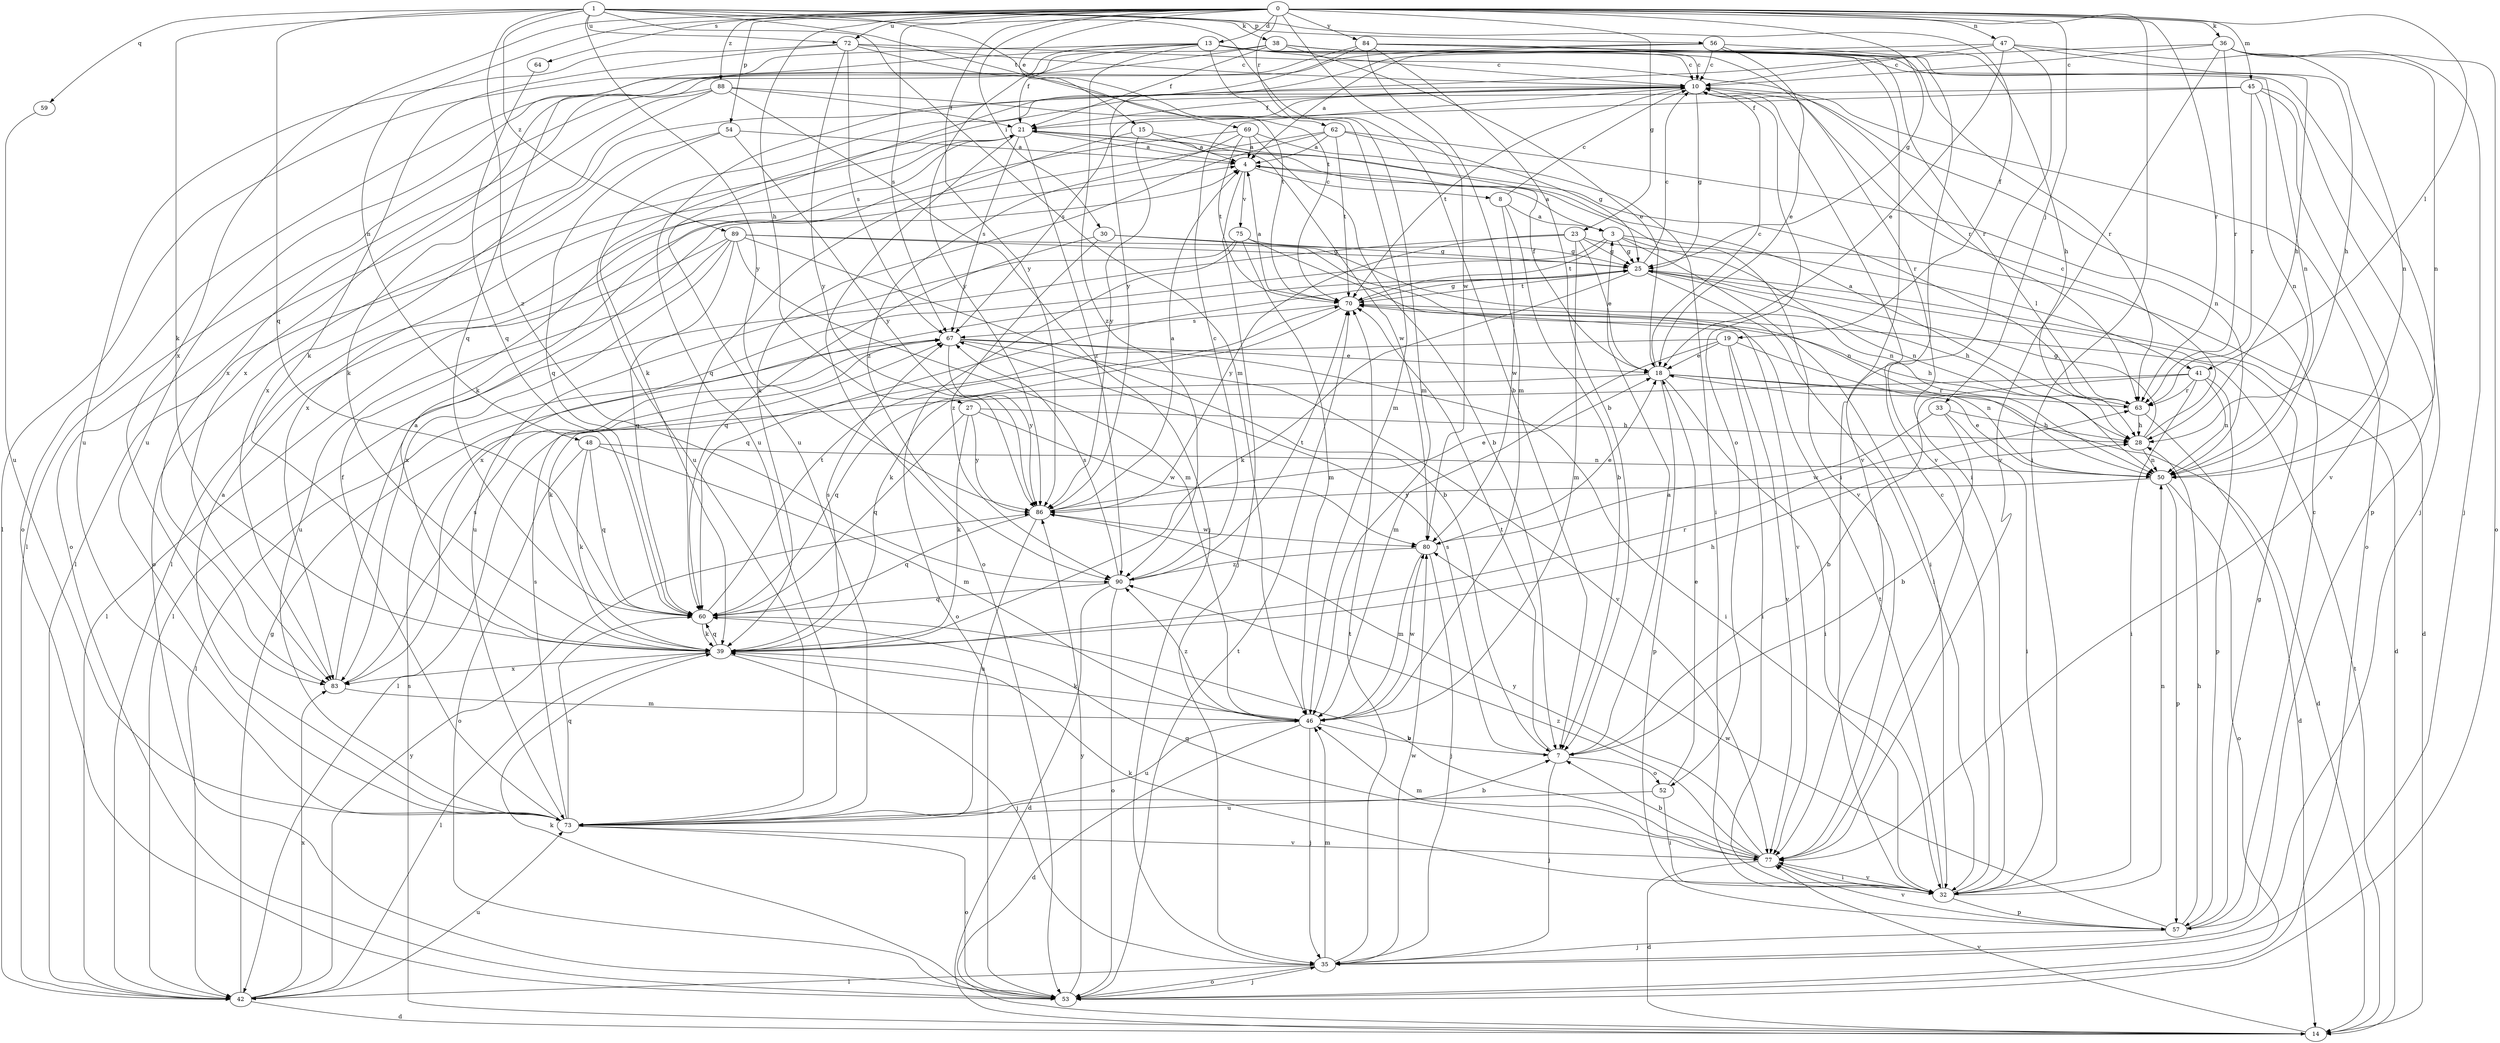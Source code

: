 strict digraph  {
0;
1;
3;
4;
7;
8;
10;
13;
14;
15;
18;
19;
21;
23;
25;
27;
28;
30;
32;
33;
35;
36;
38;
39;
41;
42;
45;
46;
47;
48;
50;
52;
53;
54;
56;
57;
59;
60;
62;
63;
64;
67;
69;
70;
72;
73;
75;
77;
80;
83;
84;
86;
88;
89;
90;
0 -> 13  [label=d];
0 -> 15  [label=e];
0 -> 23  [label=g];
0 -> 25  [label=g];
0 -> 27  [label=h];
0 -> 30  [label=i];
0 -> 32  [label=i];
0 -> 33  [label=j];
0 -> 36  [label=k];
0 -> 41  [label=l];
0 -> 45  [label=m];
0 -> 47  [label=n];
0 -> 48  [label=n];
0 -> 54  [label=p];
0 -> 62  [label=r];
0 -> 63  [label=r];
0 -> 64  [label=s];
0 -> 67  [label=s];
0 -> 72  [label=u];
0 -> 80  [label=w];
0 -> 83  [label=x];
0 -> 84  [label=y];
0 -> 86  [label=y];
0 -> 88  [label=z];
1 -> 7  [label=b];
1 -> 19  [label=f];
1 -> 38  [label=k];
1 -> 39  [label=k];
1 -> 46  [label=m];
1 -> 56  [label=p];
1 -> 59  [label=q];
1 -> 60  [label=q];
1 -> 69  [label=t];
1 -> 70  [label=t];
1 -> 72  [label=u];
1 -> 86  [label=y];
1 -> 89  [label=z];
1 -> 90  [label=z];
3 -> 25  [label=g];
3 -> 32  [label=i];
3 -> 41  [label=l];
3 -> 50  [label=n];
3 -> 70  [label=t];
3 -> 83  [label=x];
4 -> 3  [label=a];
4 -> 8  [label=c];
4 -> 35  [label=j];
4 -> 75  [label=v];
7 -> 3  [label=a];
7 -> 35  [label=j];
7 -> 52  [label=o];
7 -> 67  [label=s];
7 -> 70  [label=t];
8 -> 3  [label=a];
8 -> 7  [label=b];
8 -> 10  [label=c];
8 -> 80  [label=w];
10 -> 21  [label=f];
10 -> 25  [label=g];
10 -> 52  [label=o];
10 -> 53  [label=o];
10 -> 67  [label=s];
10 -> 70  [label=t];
10 -> 73  [label=u];
10 -> 83  [label=x];
13 -> 10  [label=c];
13 -> 21  [label=f];
13 -> 32  [label=i];
13 -> 35  [label=j];
13 -> 42  [label=l];
13 -> 46  [label=m];
13 -> 50  [label=n];
13 -> 73  [label=u];
13 -> 86  [label=y];
13 -> 90  [label=z];
14 -> 67  [label=s];
14 -> 70  [label=t];
14 -> 77  [label=v];
15 -> 4  [label=a];
15 -> 60  [label=q];
15 -> 77  [label=v];
15 -> 86  [label=y];
18 -> 10  [label=c];
18 -> 14  [label=d];
18 -> 21  [label=f];
18 -> 32  [label=i];
18 -> 57  [label=p];
18 -> 60  [label=q];
18 -> 63  [label=r];
19 -> 18  [label=e];
19 -> 32  [label=i];
19 -> 39  [label=k];
19 -> 46  [label=m];
19 -> 50  [label=n];
19 -> 77  [label=v];
21 -> 4  [label=a];
21 -> 42  [label=l];
21 -> 53  [label=o];
21 -> 63  [label=r];
21 -> 67  [label=s];
21 -> 80  [label=w];
21 -> 83  [label=x];
21 -> 90  [label=z];
23 -> 14  [label=d];
23 -> 18  [label=e];
23 -> 25  [label=g];
23 -> 42  [label=l];
23 -> 46  [label=m];
23 -> 86  [label=y];
25 -> 10  [label=c];
25 -> 14  [label=d];
25 -> 28  [label=h];
25 -> 32  [label=i];
25 -> 39  [label=k];
25 -> 60  [label=q];
25 -> 70  [label=t];
27 -> 28  [label=h];
27 -> 39  [label=k];
27 -> 60  [label=q];
27 -> 80  [label=w];
27 -> 86  [label=y];
28 -> 10  [label=c];
28 -> 25  [label=g];
28 -> 50  [label=n];
30 -> 25  [label=g];
30 -> 50  [label=n];
30 -> 60  [label=q];
30 -> 90  [label=z];
32 -> 10  [label=c];
32 -> 39  [label=k];
32 -> 50  [label=n];
32 -> 57  [label=p];
32 -> 70  [label=t];
32 -> 77  [label=v];
33 -> 7  [label=b];
33 -> 28  [label=h];
33 -> 32  [label=i];
33 -> 80  [label=w];
35 -> 42  [label=l];
35 -> 46  [label=m];
35 -> 53  [label=o];
35 -> 70  [label=t];
35 -> 80  [label=w];
36 -> 10  [label=c];
36 -> 35  [label=j];
36 -> 50  [label=n];
36 -> 53  [label=o];
36 -> 63  [label=r];
36 -> 73  [label=u];
36 -> 77  [label=v];
38 -> 10  [label=c];
38 -> 18  [label=e];
38 -> 21  [label=f];
38 -> 53  [label=o];
38 -> 60  [label=q];
38 -> 63  [label=r];
38 -> 77  [label=v];
39 -> 28  [label=h];
39 -> 35  [label=j];
39 -> 42  [label=l];
39 -> 60  [label=q];
39 -> 63  [label=r];
39 -> 67  [label=s];
39 -> 83  [label=x];
41 -> 7  [label=b];
41 -> 32  [label=i];
41 -> 42  [label=l];
41 -> 50  [label=n];
41 -> 57  [label=p];
41 -> 63  [label=r];
42 -> 14  [label=d];
42 -> 25  [label=g];
42 -> 73  [label=u];
42 -> 83  [label=x];
42 -> 86  [label=y];
45 -> 21  [label=f];
45 -> 39  [label=k];
45 -> 50  [label=n];
45 -> 57  [label=p];
45 -> 63  [label=r];
45 -> 77  [label=v];
46 -> 7  [label=b];
46 -> 14  [label=d];
46 -> 35  [label=j];
46 -> 39  [label=k];
46 -> 73  [label=u];
46 -> 80  [label=w];
46 -> 90  [label=z];
47 -> 10  [label=c];
47 -> 18  [label=e];
47 -> 28  [label=h];
47 -> 50  [label=n];
47 -> 77  [label=v];
47 -> 86  [label=y];
48 -> 39  [label=k];
48 -> 46  [label=m];
48 -> 50  [label=n];
48 -> 53  [label=o];
48 -> 60  [label=q];
50 -> 18  [label=e];
50 -> 53  [label=o];
50 -> 57  [label=p];
50 -> 86  [label=y];
52 -> 18  [label=e];
52 -> 32  [label=i];
52 -> 73  [label=u];
53 -> 35  [label=j];
53 -> 39  [label=k];
53 -> 70  [label=t];
53 -> 86  [label=y];
54 -> 4  [label=a];
54 -> 53  [label=o];
54 -> 60  [label=q];
54 -> 86  [label=y];
56 -> 4  [label=a];
56 -> 10  [label=c];
56 -> 18  [label=e];
56 -> 28  [label=h];
56 -> 32  [label=i];
56 -> 83  [label=x];
57 -> 10  [label=c];
57 -> 25  [label=g];
57 -> 28  [label=h];
57 -> 35  [label=j];
57 -> 77  [label=v];
57 -> 80  [label=w];
59 -> 73  [label=u];
60 -> 39  [label=k];
60 -> 70  [label=t];
60 -> 77  [label=v];
62 -> 4  [label=a];
62 -> 25  [label=g];
62 -> 39  [label=k];
62 -> 42  [label=l];
62 -> 50  [label=n];
62 -> 70  [label=t];
63 -> 4  [label=a];
63 -> 14  [label=d];
63 -> 28  [label=h];
64 -> 60  [label=q];
67 -> 18  [label=e];
67 -> 32  [label=i];
67 -> 42  [label=l];
67 -> 77  [label=v];
67 -> 86  [label=y];
69 -> 4  [label=a];
69 -> 7  [label=b];
69 -> 32  [label=i];
69 -> 39  [label=k];
69 -> 70  [label=t];
69 -> 90  [label=z];
70 -> 4  [label=a];
70 -> 25  [label=g];
70 -> 28  [label=h];
70 -> 39  [label=k];
70 -> 67  [label=s];
72 -> 10  [label=c];
72 -> 39  [label=k];
72 -> 63  [label=r];
72 -> 67  [label=s];
72 -> 70  [label=t];
72 -> 73  [label=u];
72 -> 86  [label=y];
73 -> 4  [label=a];
73 -> 7  [label=b];
73 -> 21  [label=f];
73 -> 53  [label=o];
73 -> 60  [label=q];
73 -> 67  [label=s];
73 -> 77  [label=v];
75 -> 25  [label=g];
75 -> 46  [label=m];
75 -> 53  [label=o];
75 -> 73  [label=u];
75 -> 77  [label=v];
77 -> 7  [label=b];
77 -> 14  [label=d];
77 -> 32  [label=i];
77 -> 46  [label=m];
77 -> 60  [label=q];
77 -> 86  [label=y];
77 -> 90  [label=z];
80 -> 18  [label=e];
80 -> 35  [label=j];
80 -> 46  [label=m];
80 -> 90  [label=z];
83 -> 4  [label=a];
83 -> 46  [label=m];
83 -> 67  [label=s];
84 -> 7  [label=b];
84 -> 10  [label=c];
84 -> 28  [label=h];
84 -> 46  [label=m];
84 -> 63  [label=r];
84 -> 73  [label=u];
84 -> 83  [label=x];
86 -> 4  [label=a];
86 -> 18  [label=e];
86 -> 60  [label=q];
86 -> 73  [label=u];
86 -> 80  [label=w];
88 -> 21  [label=f];
88 -> 35  [label=j];
88 -> 39  [label=k];
88 -> 42  [label=l];
88 -> 46  [label=m];
88 -> 53  [label=o];
89 -> 7  [label=b];
89 -> 25  [label=g];
89 -> 42  [label=l];
89 -> 46  [label=m];
89 -> 50  [label=n];
89 -> 60  [label=q];
89 -> 73  [label=u];
89 -> 83  [label=x];
90 -> 10  [label=c];
90 -> 14  [label=d];
90 -> 53  [label=o];
90 -> 60  [label=q];
90 -> 67  [label=s];
90 -> 70  [label=t];
}
